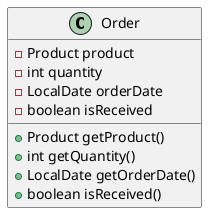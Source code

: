 @startuml
class Order {
- Product product
- int quantity
- LocalDate orderDate
- boolean isReceived
+ Product getProduct()
+ int getQuantity()
+ LocalDate getOrderDate()
+ boolean isReceived()
}
@enduml